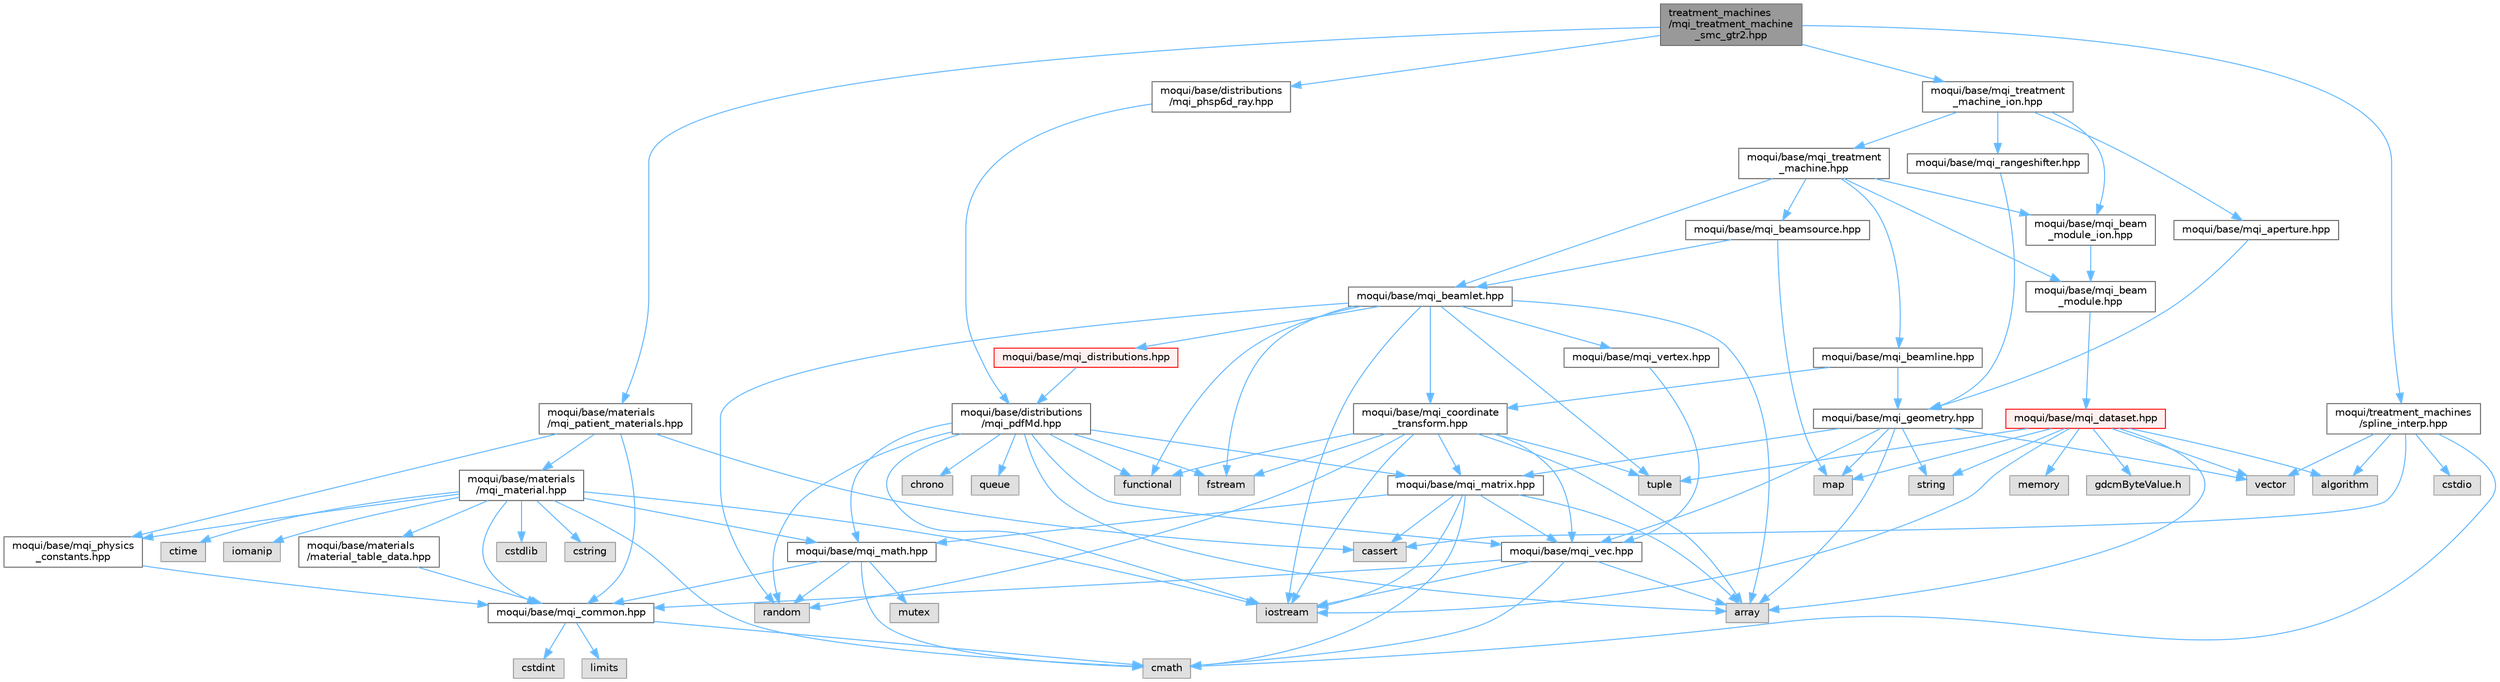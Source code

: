 digraph "treatment_machines/mqi_treatment_machine_smc_gtr2.hpp"
{
 // LATEX_PDF_SIZE
  bgcolor="transparent";
  edge [fontname=Helvetica,fontsize=10,labelfontname=Helvetica,labelfontsize=10];
  node [fontname=Helvetica,fontsize=10,shape=box,height=0.2,width=0.4];
  Node1 [id="Node000001",label="treatment_machines\l/mqi_treatment_machine\l_smc_gtr2.hpp",height=0.2,width=0.4,color="gray40", fillcolor="grey60", style="filled", fontcolor="black",tooltip=" "];
  Node1 -> Node2 [id="edge1_Node000001_Node000002",color="steelblue1",style="solid",tooltip=" "];
  Node2 [id="Node000002",label="moqui/base/materials\l/mqi_patient_materials.hpp",height=0.2,width=0.4,color="grey40", fillcolor="white", style="filled",URL="$mqi__patient__materials_8hpp.html",tooltip="Defines the mqi::patient_material_t class for converting Hounsfield Units (HU) to material properties..."];
  Node2 -> Node3 [id="edge2_Node000002_Node000003",color="steelblue1",style="solid",tooltip=" "];
  Node3 [id="Node000003",label="cassert",height=0.2,width=0.4,color="grey60", fillcolor="#E0E0E0", style="filled",tooltip=" "];
  Node2 -> Node4 [id="edge3_Node000002_Node000004",color="steelblue1",style="solid",tooltip=" "];
  Node4 [id="Node000004",label="moqui/base/materials\l/mqi_material.hpp",height=0.2,width=0.4,color="grey40", fillcolor="white", style="filled",URL="$materials_2mqi__material_8hpp.html",tooltip="This file defines the base class for materials and specific material implementations."];
  Node4 -> Node5 [id="edge4_Node000004_Node000005",color="steelblue1",style="solid",tooltip=" "];
  Node5 [id="Node000005",label="moqui/base/mqi_common.hpp",height=0.2,width=0.4,color="grey40", fillcolor="white", style="filled",URL="$mqi__common_8hpp.html",tooltip="A header file containing common definitions, macros, and type aliases for the project."];
  Node5 -> Node6 [id="edge5_Node000005_Node000006",color="steelblue1",style="solid",tooltip=" "];
  Node6 [id="Node000006",label="cmath",height=0.2,width=0.4,color="grey60", fillcolor="#E0E0E0", style="filled",tooltip=" "];
  Node5 -> Node7 [id="edge6_Node000005_Node000007",color="steelblue1",style="solid",tooltip=" "];
  Node7 [id="Node000007",label="cstdint",height=0.2,width=0.4,color="grey60", fillcolor="#E0E0E0", style="filled",tooltip=" "];
  Node5 -> Node8 [id="edge7_Node000005_Node000008",color="steelblue1",style="solid",tooltip=" "];
  Node8 [id="Node000008",label="limits",height=0.2,width=0.4,color="grey60", fillcolor="#E0E0E0", style="filled",tooltip=" "];
  Node4 -> Node9 [id="edge8_Node000004_Node000009",color="steelblue1",style="solid",tooltip=" "];
  Node9 [id="Node000009",label="moqui/base/mqi_math.hpp",height=0.2,width=0.4,color="grey40", fillcolor="white", style="filled",URL="$mqi__math_8hpp.html",tooltip="Defines mathematical constants and functions for both CPU and CUDA execution."];
  Node9 -> Node5 [id="edge9_Node000009_Node000005",color="steelblue1",style="solid",tooltip=" "];
  Node9 -> Node6 [id="edge10_Node000009_Node000006",color="steelblue1",style="solid",tooltip=" "];
  Node9 -> Node10 [id="edge11_Node000009_Node000010",color="steelblue1",style="solid",tooltip=" "];
  Node10 [id="Node000010",label="mutex",height=0.2,width=0.4,color="grey60", fillcolor="#E0E0E0", style="filled",tooltip=" "];
  Node9 -> Node11 [id="edge12_Node000009_Node000011",color="steelblue1",style="solid",tooltip=" "];
  Node11 [id="Node000011",label="random",height=0.2,width=0.4,color="grey60", fillcolor="#E0E0E0", style="filled",tooltip=" "];
  Node4 -> Node12 [id="edge13_Node000004_Node000012",color="steelblue1",style="solid",tooltip=" "];
  Node12 [id="Node000012",label="moqui/base/mqi_physics\l_constants.hpp",height=0.2,width=0.4,color="grey40", fillcolor="white", style="filled",URL="$mqi__physics__constants_8hpp.html",tooltip="Defines a struct containing fundamental physical constants and unit conversions."];
  Node12 -> Node5 [id="edge14_Node000012_Node000005",color="steelblue1",style="solid",tooltip=" "];
  Node4 -> Node13 [id="edge15_Node000004_Node000013",color="steelblue1",style="solid",tooltip=" "];
  Node13 [id="Node000013",label="moqui/base/materials\l/material_table_data.hpp",height=0.2,width=0.4,color="grey40", fillcolor="white", style="filled",URL="$material__table__data_8hpp.html",tooltip="This file contains pre-calculated tables for stopping power ratios."];
  Node13 -> Node5 [id="edge16_Node000013_Node000005",color="steelblue1",style="solid",tooltip=" "];
  Node4 -> Node6 [id="edge17_Node000004_Node000006",color="steelblue1",style="solid",tooltip=" "];
  Node4 -> Node14 [id="edge18_Node000004_Node000014",color="steelblue1",style="solid",tooltip=" "];
  Node14 [id="Node000014",label="cstdlib",height=0.2,width=0.4,color="grey60", fillcolor="#E0E0E0", style="filled",tooltip=" "];
  Node4 -> Node15 [id="edge19_Node000004_Node000015",color="steelblue1",style="solid",tooltip=" "];
  Node15 [id="Node000015",label="cstring",height=0.2,width=0.4,color="grey60", fillcolor="#E0E0E0", style="filled",tooltip=" "];
  Node4 -> Node16 [id="edge20_Node000004_Node000016",color="steelblue1",style="solid",tooltip=" "];
  Node16 [id="Node000016",label="ctime",height=0.2,width=0.4,color="grey60", fillcolor="#E0E0E0", style="filled",tooltip=" "];
  Node4 -> Node17 [id="edge21_Node000004_Node000017",color="steelblue1",style="solid",tooltip=" "];
  Node17 [id="Node000017",label="iomanip",height=0.2,width=0.4,color="grey60", fillcolor="#E0E0E0", style="filled",tooltip=" "];
  Node4 -> Node18 [id="edge22_Node000004_Node000018",color="steelblue1",style="solid",tooltip=" "];
  Node18 [id="Node000018",label="iostream",height=0.2,width=0.4,color="grey60", fillcolor="#E0E0E0", style="filled",tooltip=" "];
  Node2 -> Node5 [id="edge23_Node000002_Node000005",color="steelblue1",style="solid",tooltip=" "];
  Node2 -> Node12 [id="edge24_Node000002_Node000012",color="steelblue1",style="solid",tooltip=" "];
  Node1 -> Node19 [id="edge25_Node000001_Node000019",color="steelblue1",style="solid",tooltip=" "];
  Node19 [id="Node000019",label="moqui/base/mqi_treatment\l_machine_ion.hpp",height=0.2,width=0.4,color="grey40", fillcolor="white", style="filled",URL="$mqi__treatment__machine__ion_8hpp.html",tooltip=" "];
  Node19 -> Node20 [id="edge26_Node000019_Node000020",color="steelblue1",style="solid",tooltip=" "];
  Node20 [id="Node000020",label="moqui/base/mqi_aperture.hpp",height=0.2,width=0.4,color="grey40", fillcolor="white", style="filled",URL="$mqi__aperture_8hpp.html",tooltip="Geometry model for an aperture."];
  Node20 -> Node21 [id="edge27_Node000020_Node000021",color="steelblue1",style="solid",tooltip=" "];
  Node21 [id="Node000021",label="moqui/base/mqi_geometry.hpp",height=0.2,width=0.4,color="grey40", fillcolor="white", style="filled",URL="$mqi__geometry_8hpp.html",tooltip="Defines the abstract base class for all geometric components in the simulation."];
  Node21 -> Node22 [id="edge28_Node000021_Node000022",color="steelblue1",style="solid",tooltip=" "];
  Node22 [id="Node000022",label="array",height=0.2,width=0.4,color="grey60", fillcolor="#E0E0E0", style="filled",tooltip=" "];
  Node21 -> Node23 [id="edge29_Node000021_Node000023",color="steelblue1",style="solid",tooltip=" "];
  Node23 [id="Node000023",label="map",height=0.2,width=0.4,color="grey60", fillcolor="#E0E0E0", style="filled",tooltip=" "];
  Node21 -> Node24 [id="edge30_Node000021_Node000024",color="steelblue1",style="solid",tooltip=" "];
  Node24 [id="Node000024",label="string",height=0.2,width=0.4,color="grey60", fillcolor="#E0E0E0", style="filled",tooltip=" "];
  Node21 -> Node25 [id="edge31_Node000021_Node000025",color="steelblue1",style="solid",tooltip=" "];
  Node25 [id="Node000025",label="vector",height=0.2,width=0.4,color="grey60", fillcolor="#E0E0E0", style="filled",tooltip=" "];
  Node21 -> Node26 [id="edge32_Node000021_Node000026",color="steelblue1",style="solid",tooltip=" "];
  Node26 [id="Node000026",label="moqui/base/mqi_matrix.hpp",height=0.2,width=0.4,color="grey40", fillcolor="white", style="filled",URL="$mqi__matrix_8hpp.html",tooltip="Defines 3x3 and 4x4 matrix classes for 3D transformations."];
  Node26 -> Node22 [id="edge33_Node000026_Node000022",color="steelblue1",style="solid",tooltip=" "];
  Node26 -> Node3 [id="edge34_Node000026_Node000003",color="steelblue1",style="solid",tooltip=" "];
  Node26 -> Node6 [id="edge35_Node000026_Node000006",color="steelblue1",style="solid",tooltip=" "];
  Node26 -> Node18 [id="edge36_Node000026_Node000018",color="steelblue1",style="solid",tooltip=" "];
  Node26 -> Node9 [id="edge37_Node000026_Node000009",color="steelblue1",style="solid",tooltip=" "];
  Node26 -> Node27 [id="edge38_Node000026_Node000027",color="steelblue1",style="solid",tooltip=" "];
  Node27 [id="Node000027",label="moqui/base/mqi_vec.hpp",height=0.2,width=0.4,color="grey40", fillcolor="white", style="filled",URL="$mqi__vec_8hpp.html",tooltip=" "];
  Node27 -> Node22 [id="edge39_Node000027_Node000022",color="steelblue1",style="solid",tooltip=" "];
  Node27 -> Node6 [id="edge40_Node000027_Node000006",color="steelblue1",style="solid",tooltip=" "];
  Node27 -> Node18 [id="edge41_Node000027_Node000018",color="steelblue1",style="solid",tooltip=" "];
  Node27 -> Node5 [id="edge42_Node000027_Node000005",color="steelblue1",style="solid",tooltip=" "];
  Node21 -> Node27 [id="edge43_Node000021_Node000027",color="steelblue1",style="solid",tooltip=" "];
  Node19 -> Node28 [id="edge44_Node000019_Node000028",color="steelblue1",style="solid",tooltip=" "];
  Node28 [id="Node000028",label="moqui/base/mqi_beam\l_module_ion.hpp",height=0.2,width=0.4,color="grey40", fillcolor="white", style="filled",URL="$mqi__beam__module__ion_8hpp.html",tooltip="Interprets DICOM-RT Ion beam modules for plans and treatment records."];
  Node28 -> Node29 [id="edge45_Node000028_Node000029",color="steelblue1",style="solid",tooltip=" "];
  Node29 [id="Node000029",label="moqui/base/mqi_beam\l_module.hpp",height=0.2,width=0.4,color="grey40", fillcolor="white", style="filled",URL="$mqi__beam__module_8hpp.html",tooltip="Defines the top-level abstraction for interpreting DICOM beam modules."];
  Node29 -> Node30 [id="edge46_Node000029_Node000030",color="steelblue1",style="solid",tooltip=" "];
  Node30 [id="Node000030",label="moqui/base/mqi_dataset.hpp",height=0.2,width=0.4,color="red", fillcolor="#FFF0F0", style="filled",URL="$mqi__dataset_8hpp.html",tooltip="Defines a simplified, user-friendly interface for accessing DICOM data."];
  Node30 -> Node31 [id="edge47_Node000030_Node000031",color="steelblue1",style="solid",tooltip=" "];
  Node31 [id="Node000031",label="algorithm",height=0.2,width=0.4,color="grey60", fillcolor="#E0E0E0", style="filled",tooltip=" "];
  Node30 -> Node22 [id="edge48_Node000030_Node000022",color="steelblue1",style="solid",tooltip=" "];
  Node30 -> Node18 [id="edge49_Node000030_Node000018",color="steelblue1",style="solid",tooltip=" "];
  Node30 -> Node23 [id="edge50_Node000030_Node000023",color="steelblue1",style="solid",tooltip=" "];
  Node30 -> Node32 [id="edge51_Node000030_Node000032",color="steelblue1",style="solid",tooltip=" "];
  Node32 [id="Node000032",label="memory",height=0.2,width=0.4,color="grey60", fillcolor="#E0E0E0", style="filled",tooltip=" "];
  Node30 -> Node24 [id="edge52_Node000030_Node000024",color="steelblue1",style="solid",tooltip=" "];
  Node30 -> Node33 [id="edge53_Node000030_Node000033",color="steelblue1",style="solid",tooltip=" "];
  Node33 [id="Node000033",label="tuple",height=0.2,width=0.4,color="grey60", fillcolor="#E0E0E0", style="filled",tooltip=" "];
  Node30 -> Node25 [id="edge54_Node000030_Node000025",color="steelblue1",style="solid",tooltip=" "];
  Node30 -> Node34 [id="edge55_Node000030_Node000034",color="steelblue1",style="solid",tooltip=" "];
  Node34 [id="Node000034",label="gdcmByteValue.h",height=0.2,width=0.4,color="grey60", fillcolor="#E0E0E0", style="filled",tooltip=" "];
  Node19 -> Node43 [id="edge56_Node000019_Node000043",color="steelblue1",style="solid",tooltip=" "];
  Node43 [id="Node000043",label="moqui/base/mqi_rangeshifter.hpp",height=0.2,width=0.4,color="grey40", fillcolor="white", style="filled",URL="$mqi__rangeshifter_8hpp.html",tooltip="Defines a range shifter, a geometric component used to modify the depth of a radiation beam."];
  Node43 -> Node21 [id="edge57_Node000043_Node000021",color="steelblue1",style="solid",tooltip=" "];
  Node19 -> Node44 [id="edge58_Node000019_Node000044",color="steelblue1",style="solid",tooltip=" "];
  Node44 [id="Node000044",label="moqui/base/mqi_treatment\l_machine.hpp",height=0.2,width=0.4,color="grey40", fillcolor="white", style="filled",URL="$mqi__treatment__machine_8hpp.html",tooltip=" "];
  Node44 -> Node29 [id="edge59_Node000044_Node000029",color="steelblue1",style="solid",tooltip=" "];
  Node44 -> Node28 [id="edge60_Node000044_Node000028",color="steelblue1",style="solid",tooltip=" "];
  Node44 -> Node45 [id="edge61_Node000044_Node000045",color="steelblue1",style="solid",tooltip=" "];
  Node45 [id="Node000045",label="moqui/base/mqi_beamlet.hpp",height=0.2,width=0.4,color="grey40", fillcolor="white", style="filled",URL="$mqi__beamlet_8hpp.html",tooltip="Defines a beamlet, a fundamental component of a beam model."];
  Node45 -> Node22 [id="edge62_Node000045_Node000022",color="steelblue1",style="solid",tooltip=" "];
  Node45 -> Node46 [id="edge63_Node000045_Node000046",color="steelblue1",style="solid",tooltip=" "];
  Node46 [id="Node000046",label="fstream",height=0.2,width=0.4,color="grey60", fillcolor="#E0E0E0", style="filled",tooltip=" "];
  Node45 -> Node47 [id="edge64_Node000045_Node000047",color="steelblue1",style="solid",tooltip=" "];
  Node47 [id="Node000047",label="functional",height=0.2,width=0.4,color="grey60", fillcolor="#E0E0E0", style="filled",tooltip=" "];
  Node45 -> Node18 [id="edge65_Node000045_Node000018",color="steelblue1",style="solid",tooltip=" "];
  Node45 -> Node11 [id="edge66_Node000045_Node000011",color="steelblue1",style="solid",tooltip=" "];
  Node45 -> Node33 [id="edge67_Node000045_Node000033",color="steelblue1",style="solid",tooltip=" "];
  Node45 -> Node48 [id="edge68_Node000045_Node000048",color="steelblue1",style="solid",tooltip=" "];
  Node48 [id="Node000048",label="moqui/base/mqi_coordinate\l_transform.hpp",height=0.2,width=0.4,color="grey40", fillcolor="white", style="filled",URL="$mqi__coordinate__transform_8hpp.html",tooltip="Defines a class for mapping points and vectors between different coordinate systems."];
  Node48 -> Node22 [id="edge69_Node000048_Node000022",color="steelblue1",style="solid",tooltip=" "];
  Node48 -> Node46 [id="edge70_Node000048_Node000046",color="steelblue1",style="solid",tooltip=" "];
  Node48 -> Node47 [id="edge71_Node000048_Node000047",color="steelblue1",style="solid",tooltip=" "];
  Node48 -> Node18 [id="edge72_Node000048_Node000018",color="steelblue1",style="solid",tooltip=" "];
  Node48 -> Node11 [id="edge73_Node000048_Node000011",color="steelblue1",style="solid",tooltip=" "];
  Node48 -> Node33 [id="edge74_Node000048_Node000033",color="steelblue1",style="solid",tooltip=" "];
  Node48 -> Node26 [id="edge75_Node000048_Node000026",color="steelblue1",style="solid",tooltip=" "];
  Node48 -> Node27 [id="edge76_Node000048_Node000027",color="steelblue1",style="solid",tooltip=" "];
  Node45 -> Node49 [id="edge77_Node000045_Node000049",color="steelblue1",style="solid",tooltip=" "];
  Node49 [id="Node000049",label="moqui/base/mqi_distributions.hpp",height=0.2,width=0.4,color="red", fillcolor="#FFF0F0", style="filled",URL="$mqi__distributions_8hpp.html",tooltip="A meta-header that includes all particle distribution function headers."];
  Node49 -> Node53 [id="edge78_Node000049_Node000053",color="steelblue1",style="solid",tooltip=" "];
  Node53 [id="Node000053",label="moqui/base/distributions\l/mqi_pdfMd.hpp",height=0.2,width=0.4,color="grey40", fillcolor="white", style="filled",URL="$mqi__pdf_md_8hpp.html",tooltip="Defines the base class for M-dimensional probability distribution functions."];
  Node53 -> Node11 [id="edge79_Node000053_Node000011",color="steelblue1",style="solid",tooltip=" "];
  Node53 -> Node47 [id="edge80_Node000053_Node000047",color="steelblue1",style="solid",tooltip=" "];
  Node53 -> Node51 [id="edge81_Node000053_Node000051",color="steelblue1",style="solid",tooltip=" "];
  Node51 [id="Node000051",label="queue",height=0.2,width=0.4,color="grey60", fillcolor="#E0E0E0", style="filled",tooltip=" "];
  Node53 -> Node18 [id="edge82_Node000053_Node000018",color="steelblue1",style="solid",tooltip=" "];
  Node53 -> Node46 [id="edge83_Node000053_Node000046",color="steelblue1",style="solid",tooltip=" "];
  Node53 -> Node52 [id="edge84_Node000053_Node000052",color="steelblue1",style="solid",tooltip=" "];
  Node52 [id="Node000052",label="chrono",height=0.2,width=0.4,color="grey60", fillcolor="#E0E0E0", style="filled",tooltip=" "];
  Node53 -> Node22 [id="edge85_Node000053_Node000022",color="steelblue1",style="solid",tooltip=" "];
  Node53 -> Node9 [id="edge86_Node000053_Node000009",color="steelblue1",style="solid",tooltip=" "];
  Node53 -> Node27 [id="edge87_Node000053_Node000027",color="steelblue1",style="solid",tooltip=" "];
  Node53 -> Node26 [id="edge88_Node000053_Node000026",color="steelblue1",style="solid",tooltip=" "];
  Node45 -> Node59 [id="edge89_Node000045_Node000059",color="steelblue1",style="solid",tooltip=" "];
  Node59 [id="Node000059",label="moqui/base/mqi_vertex.hpp",height=0.2,width=0.4,color="grey40", fillcolor="white", style="filled",URL="$mqi__vertex_8hpp.html",tooltip=" "];
  Node59 -> Node27 [id="edge90_Node000059_Node000027",color="steelblue1",style="solid",tooltip=" "];
  Node44 -> Node60 [id="edge91_Node000044_Node000060",color="steelblue1",style="solid",tooltip=" "];
  Node60 [id="Node000060",label="moqui/base/mqi_beamline.hpp",height=0.2,width=0.4,color="grey40", fillcolor="white", style="filled",URL="$mqi__beamline_8hpp.html",tooltip="Defines a beamline as a collection of physical components."];
  Node60 -> Node48 [id="edge92_Node000060_Node000048",color="steelblue1",style="solid",tooltip=" "];
  Node60 -> Node21 [id="edge93_Node000060_Node000021",color="steelblue1",style="solid",tooltip=" "];
  Node44 -> Node61 [id="edge94_Node000044_Node000061",color="steelblue1",style="solid",tooltip=" "];
  Node61 [id="Node000061",label="moqui/base/mqi_beamsource.hpp",height=0.2,width=0.4,color="grey40", fillcolor="white", style="filled",URL="$mqi__beamsource_8hpp.html",tooltip="Defines a source of particles for simulation, composed of multiple beamlets."];
  Node61 -> Node23 [id="edge95_Node000061_Node000023",color="steelblue1",style="solid",tooltip=" "];
  Node61 -> Node45 [id="edge96_Node000061_Node000045",color="steelblue1",style="solid",tooltip=" "];
  Node1 -> Node62 [id="edge97_Node000001_Node000062",color="steelblue1",style="solid",tooltip=" "];
  Node62 [id="Node000062",label="moqui/base/distributions\l/mqi_phsp6d_ray.hpp",height=0.2,width=0.4,color="grey40", fillcolor="white", style="filled",URL="$mqi__phsp6d__ray_8hpp.html",tooltip="This file defines the phsp_6d_ray class, a 6-dimensional phase-space distribution for a ray-like sour..."];
  Node62 -> Node53 [id="edge98_Node000062_Node000053",color="steelblue1",style="solid",tooltip=" "];
  Node1 -> Node63 [id="edge99_Node000001_Node000063",color="steelblue1",style="solid",tooltip=" "];
  Node63 [id="Node000063",label="moqui/treatment_machines\l/spline_interp.hpp",height=0.2,width=0.4,color="grey40", fillcolor="white", style="filled",URL="$spline__interp_8hpp.html",tooltip=" "];
  Node63 -> Node64 [id="edge100_Node000063_Node000064",color="steelblue1",style="solid",tooltip=" "];
  Node64 [id="Node000064",label="cstdio",height=0.2,width=0.4,color="grey60", fillcolor="#E0E0E0", style="filled",tooltip=" "];
  Node63 -> Node3 [id="edge101_Node000063_Node000003",color="steelblue1",style="solid",tooltip=" "];
  Node63 -> Node6 [id="edge102_Node000063_Node000006",color="steelblue1",style="solid",tooltip=" "];
  Node63 -> Node25 [id="edge103_Node000063_Node000025",color="steelblue1",style="solid",tooltip=" "];
  Node63 -> Node31 [id="edge104_Node000063_Node000031",color="steelblue1",style="solid",tooltip=" "];
}
